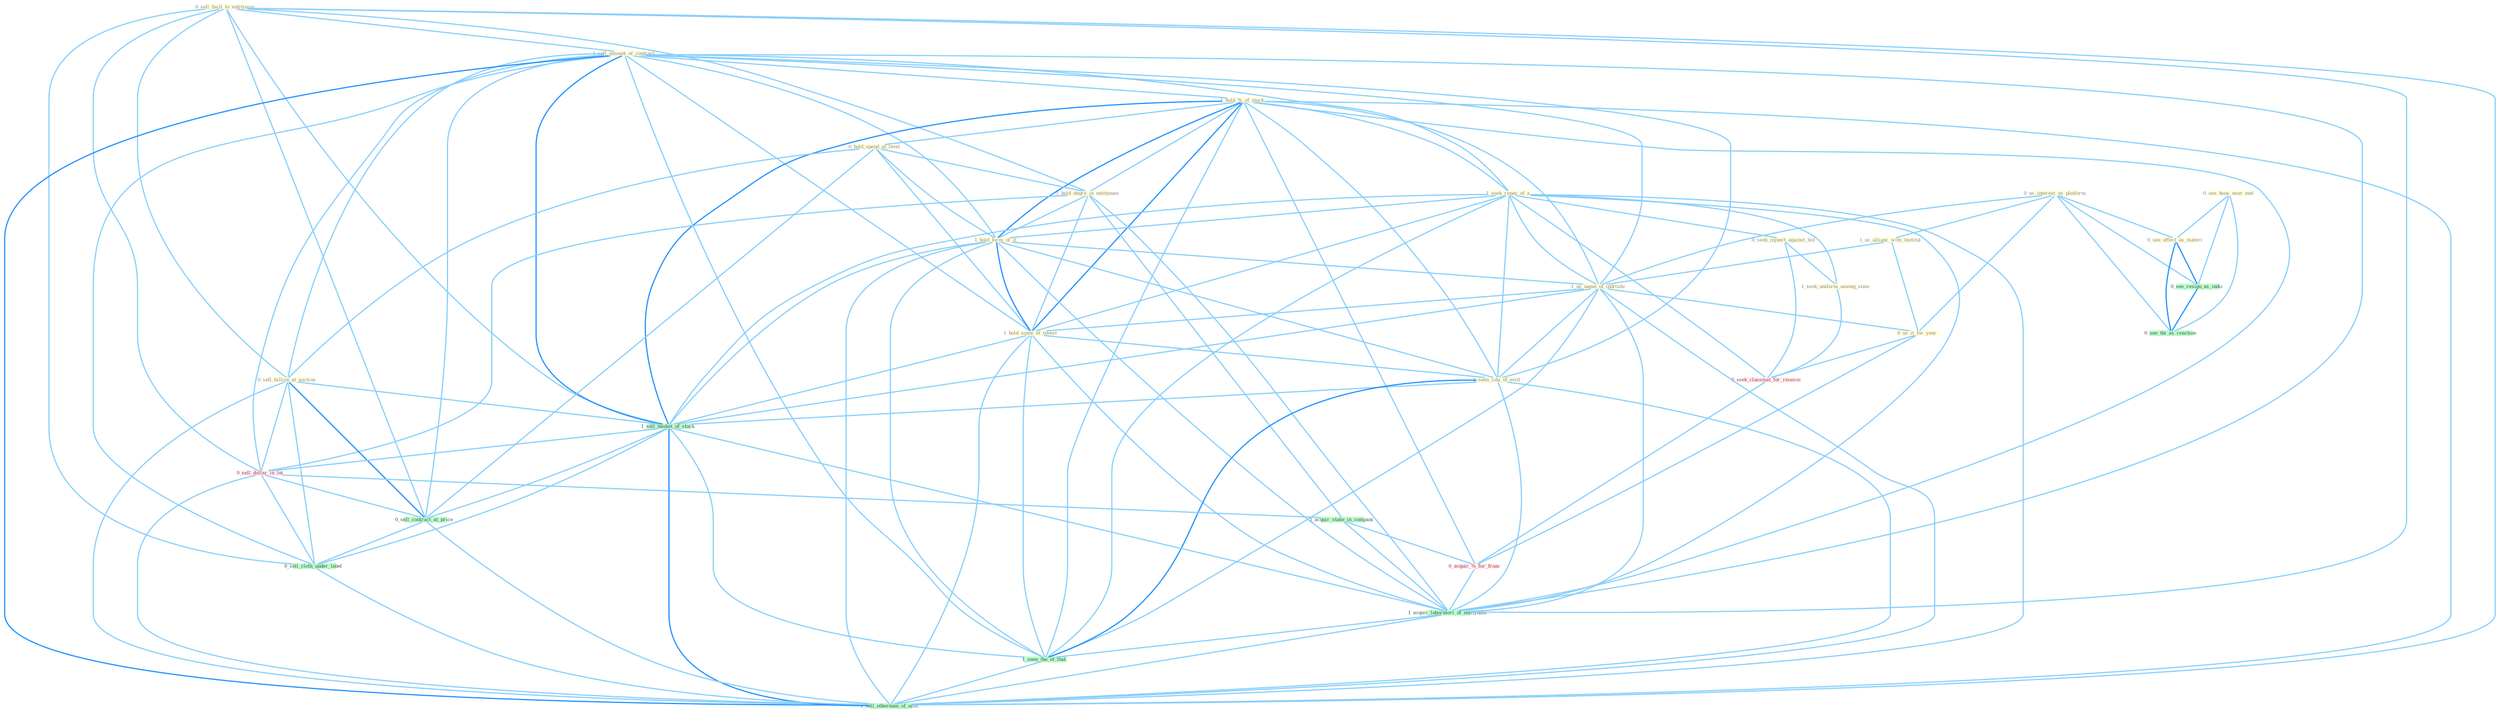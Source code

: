 Graph G{ 
    node
    [shape=polygon,style=filled,width=.5,height=.06,color="#BDFCC9",fixedsize=true,fontsize=4,
    fontcolor="#2f4f4f"];
    {node
    [color="#ffffe0", fontcolor="#8b7d6b"] "0_sell_facil_to_entitynam " "1_sell_amount_of_contract " "1_hold_%_of_stock " "0_see_hous_near_end " "1_seek_repay_of_a " "0_hold_spend_at_level " "0_us_interest_as_platform " "1_us_allianc_with_institut " "1_hold_degre_in_entitynam " "0_seek_injunct_against_bid " "1_hold_form_of_it " "1_seek_uniform_among_state " "0_see_effect_as_materi " "1_us_name_of_individu " "0_us_it_for_year " "1_hold_some_of_invest " "1_seen_iota_of_evid " "0_sell_billion_at_auction "}
{node [color="#fff0f5", fontcolor="#b22222"] "0_seek_classmat_for_reunion " "0_sell_dollar_in_lot " "0_acquir_%_for_franc "}
edge [color="#B0E2FF"];

	"0_sell_facil_to_entitynam " -- "1_sell_amount_of_contract " [w="1", color="#87cefa" ];
	"0_sell_facil_to_entitynam " -- "1_hold_degre_in_entitynam " [w="1", color="#87cefa" ];
	"0_sell_facil_to_entitynam " -- "0_sell_billion_at_auction " [w="1", color="#87cefa" ];
	"0_sell_facil_to_entitynam " -- "1_sell_basket_of_stock " [w="1", color="#87cefa" ];
	"0_sell_facil_to_entitynam " -- "0_sell_dollar_in_lot " [w="1", color="#87cefa" ];
	"0_sell_facil_to_entitynam " -- "0_sell_contract_at_price " [w="1", color="#87cefa" ];
	"0_sell_facil_to_entitynam " -- "1_acquir_laboratori_of_entitynam " [w="1", color="#87cefa" ];
	"0_sell_facil_to_entitynam " -- "0_sell_cloth_under_label " [w="1", color="#87cefa" ];
	"0_sell_facil_to_entitynam " -- "1_sell_othernum_of_offic " [w="1", color="#87cefa" ];
	"1_sell_amount_of_contract " -- "1_hold_%_of_stock " [w="1", color="#87cefa" ];
	"1_sell_amount_of_contract " -- "1_seek_repay_of_a " [w="1", color="#87cefa" ];
	"1_sell_amount_of_contract " -- "1_hold_form_of_it " [w="1", color="#87cefa" ];
	"1_sell_amount_of_contract " -- "1_us_name_of_individu " [w="1", color="#87cefa" ];
	"1_sell_amount_of_contract " -- "1_hold_some_of_invest " [w="1", color="#87cefa" ];
	"1_sell_amount_of_contract " -- "1_seen_iota_of_evid " [w="1", color="#87cefa" ];
	"1_sell_amount_of_contract " -- "0_sell_billion_at_auction " [w="1", color="#87cefa" ];
	"1_sell_amount_of_contract " -- "1_sell_basket_of_stock " [w="2", color="#1e90ff" , len=0.8];
	"1_sell_amount_of_contract " -- "0_sell_dollar_in_lot " [w="1", color="#87cefa" ];
	"1_sell_amount_of_contract " -- "0_sell_contract_at_price " [w="1", color="#87cefa" ];
	"1_sell_amount_of_contract " -- "1_acquir_laboratori_of_entitynam " [w="1", color="#87cefa" ];
	"1_sell_amount_of_contract " -- "0_sell_cloth_under_label " [w="1", color="#87cefa" ];
	"1_sell_amount_of_contract " -- "1_seen_the_of_that " [w="1", color="#87cefa" ];
	"1_sell_amount_of_contract " -- "1_sell_othernum_of_offic " [w="2", color="#1e90ff" , len=0.8];
	"1_hold_%_of_stock " -- "1_seek_repay_of_a " [w="1", color="#87cefa" ];
	"1_hold_%_of_stock " -- "0_hold_spend_at_level " [w="1", color="#87cefa" ];
	"1_hold_%_of_stock " -- "1_hold_degre_in_entitynam " [w="1", color="#87cefa" ];
	"1_hold_%_of_stock " -- "1_hold_form_of_it " [w="2", color="#1e90ff" , len=0.8];
	"1_hold_%_of_stock " -- "1_us_name_of_individu " [w="1", color="#87cefa" ];
	"1_hold_%_of_stock " -- "1_hold_some_of_invest " [w="2", color="#1e90ff" , len=0.8];
	"1_hold_%_of_stock " -- "1_seen_iota_of_evid " [w="1", color="#87cefa" ];
	"1_hold_%_of_stock " -- "1_sell_basket_of_stock " [w="2", color="#1e90ff" , len=0.8];
	"1_hold_%_of_stock " -- "0_acquir_%_for_franc " [w="1", color="#87cefa" ];
	"1_hold_%_of_stock " -- "1_acquir_laboratori_of_entitynam " [w="1", color="#87cefa" ];
	"1_hold_%_of_stock " -- "1_seen_the_of_that " [w="1", color="#87cefa" ];
	"1_hold_%_of_stock " -- "1_sell_othernum_of_offic " [w="1", color="#87cefa" ];
	"0_see_hous_near_end " -- "0_see_effect_as_materi " [w="1", color="#87cefa" ];
	"0_see_hous_near_end " -- "0_see_resign_as_indic " [w="1", color="#87cefa" ];
	"0_see_hous_near_end " -- "0_see_thi_as_reaction " [w="1", color="#87cefa" ];
	"1_seek_repay_of_a " -- "0_seek_injunct_against_bid " [w="1", color="#87cefa" ];
	"1_seek_repay_of_a " -- "1_hold_form_of_it " [w="1", color="#87cefa" ];
	"1_seek_repay_of_a " -- "1_seek_uniform_among_state " [w="1", color="#87cefa" ];
	"1_seek_repay_of_a " -- "1_us_name_of_individu " [w="1", color="#87cefa" ];
	"1_seek_repay_of_a " -- "1_hold_some_of_invest " [w="1", color="#87cefa" ];
	"1_seek_repay_of_a " -- "1_seen_iota_of_evid " [w="1", color="#87cefa" ];
	"1_seek_repay_of_a " -- "0_seek_classmat_for_reunion " [w="1", color="#87cefa" ];
	"1_seek_repay_of_a " -- "1_sell_basket_of_stock " [w="1", color="#87cefa" ];
	"1_seek_repay_of_a " -- "1_acquir_laboratori_of_entitynam " [w="1", color="#87cefa" ];
	"1_seek_repay_of_a " -- "1_seen_the_of_that " [w="1", color="#87cefa" ];
	"1_seek_repay_of_a " -- "1_sell_othernum_of_offic " [w="1", color="#87cefa" ];
	"0_hold_spend_at_level " -- "1_hold_degre_in_entitynam " [w="1", color="#87cefa" ];
	"0_hold_spend_at_level " -- "1_hold_form_of_it " [w="1", color="#87cefa" ];
	"0_hold_spend_at_level " -- "1_hold_some_of_invest " [w="1", color="#87cefa" ];
	"0_hold_spend_at_level " -- "0_sell_billion_at_auction " [w="1", color="#87cefa" ];
	"0_hold_spend_at_level " -- "0_sell_contract_at_price " [w="1", color="#87cefa" ];
	"0_us_interest_as_platform " -- "1_us_allianc_with_institut " [w="1", color="#87cefa" ];
	"0_us_interest_as_platform " -- "0_see_effect_as_materi " [w="1", color="#87cefa" ];
	"0_us_interest_as_platform " -- "1_us_name_of_individu " [w="1", color="#87cefa" ];
	"0_us_interest_as_platform " -- "0_us_it_for_year " [w="1", color="#87cefa" ];
	"0_us_interest_as_platform " -- "0_see_resign_as_indic " [w="1", color="#87cefa" ];
	"0_us_interest_as_platform " -- "0_see_thi_as_reaction " [w="1", color="#87cefa" ];
	"1_us_allianc_with_institut " -- "1_us_name_of_individu " [w="1", color="#87cefa" ];
	"1_us_allianc_with_institut " -- "0_us_it_for_year " [w="1", color="#87cefa" ];
	"1_hold_degre_in_entitynam " -- "1_hold_form_of_it " [w="1", color="#87cefa" ];
	"1_hold_degre_in_entitynam " -- "1_hold_some_of_invest " [w="1", color="#87cefa" ];
	"1_hold_degre_in_entitynam " -- "0_sell_dollar_in_lot " [w="1", color="#87cefa" ];
	"1_hold_degre_in_entitynam " -- "1_acquir_stake_in_compani " [w="1", color="#87cefa" ];
	"1_hold_degre_in_entitynam " -- "1_acquir_laboratori_of_entitynam " [w="1", color="#87cefa" ];
	"0_seek_injunct_against_bid " -- "1_seek_uniform_among_state " [w="1", color="#87cefa" ];
	"0_seek_injunct_against_bid " -- "0_seek_classmat_for_reunion " [w="1", color="#87cefa" ];
	"1_hold_form_of_it " -- "1_us_name_of_individu " [w="1", color="#87cefa" ];
	"1_hold_form_of_it " -- "1_hold_some_of_invest " [w="2", color="#1e90ff" , len=0.8];
	"1_hold_form_of_it " -- "1_seen_iota_of_evid " [w="1", color="#87cefa" ];
	"1_hold_form_of_it " -- "1_sell_basket_of_stock " [w="1", color="#87cefa" ];
	"1_hold_form_of_it " -- "1_acquir_laboratori_of_entitynam " [w="1", color="#87cefa" ];
	"1_hold_form_of_it " -- "1_seen_the_of_that " [w="1", color="#87cefa" ];
	"1_hold_form_of_it " -- "1_sell_othernum_of_offic " [w="1", color="#87cefa" ];
	"1_seek_uniform_among_state " -- "0_seek_classmat_for_reunion " [w="1", color="#87cefa" ];
	"0_see_effect_as_materi " -- "0_see_resign_as_indic " [w="2", color="#1e90ff" , len=0.8];
	"0_see_effect_as_materi " -- "0_see_thi_as_reaction " [w="2", color="#1e90ff" , len=0.8];
	"1_us_name_of_individu " -- "0_us_it_for_year " [w="1", color="#87cefa" ];
	"1_us_name_of_individu " -- "1_hold_some_of_invest " [w="1", color="#87cefa" ];
	"1_us_name_of_individu " -- "1_seen_iota_of_evid " [w="1", color="#87cefa" ];
	"1_us_name_of_individu " -- "1_sell_basket_of_stock " [w="1", color="#87cefa" ];
	"1_us_name_of_individu " -- "1_acquir_laboratori_of_entitynam " [w="1", color="#87cefa" ];
	"1_us_name_of_individu " -- "1_seen_the_of_that " [w="1", color="#87cefa" ];
	"1_us_name_of_individu " -- "1_sell_othernum_of_offic " [w="1", color="#87cefa" ];
	"0_us_it_for_year " -- "0_seek_classmat_for_reunion " [w="1", color="#87cefa" ];
	"0_us_it_for_year " -- "0_acquir_%_for_franc " [w="1", color="#87cefa" ];
	"1_hold_some_of_invest " -- "1_seen_iota_of_evid " [w="1", color="#87cefa" ];
	"1_hold_some_of_invest " -- "1_sell_basket_of_stock " [w="1", color="#87cefa" ];
	"1_hold_some_of_invest " -- "1_acquir_laboratori_of_entitynam " [w="1", color="#87cefa" ];
	"1_hold_some_of_invest " -- "1_seen_the_of_that " [w="1", color="#87cefa" ];
	"1_hold_some_of_invest " -- "1_sell_othernum_of_offic " [w="1", color="#87cefa" ];
	"1_seen_iota_of_evid " -- "1_sell_basket_of_stock " [w="1", color="#87cefa" ];
	"1_seen_iota_of_evid " -- "1_acquir_laboratori_of_entitynam " [w="1", color="#87cefa" ];
	"1_seen_iota_of_evid " -- "1_seen_the_of_that " [w="2", color="#1e90ff" , len=0.8];
	"1_seen_iota_of_evid " -- "1_sell_othernum_of_offic " [w="1", color="#87cefa" ];
	"0_sell_billion_at_auction " -- "1_sell_basket_of_stock " [w="1", color="#87cefa" ];
	"0_sell_billion_at_auction " -- "0_sell_dollar_in_lot " [w="1", color="#87cefa" ];
	"0_sell_billion_at_auction " -- "0_sell_contract_at_price " [w="2", color="#1e90ff" , len=0.8];
	"0_sell_billion_at_auction " -- "0_sell_cloth_under_label " [w="1", color="#87cefa" ];
	"0_sell_billion_at_auction " -- "1_sell_othernum_of_offic " [w="1", color="#87cefa" ];
	"0_seek_classmat_for_reunion " -- "0_acquir_%_for_franc " [w="1", color="#87cefa" ];
	"1_sell_basket_of_stock " -- "0_sell_dollar_in_lot " [w="1", color="#87cefa" ];
	"1_sell_basket_of_stock " -- "0_sell_contract_at_price " [w="1", color="#87cefa" ];
	"1_sell_basket_of_stock " -- "1_acquir_laboratori_of_entitynam " [w="1", color="#87cefa" ];
	"1_sell_basket_of_stock " -- "0_sell_cloth_under_label " [w="1", color="#87cefa" ];
	"1_sell_basket_of_stock " -- "1_seen_the_of_that " [w="1", color="#87cefa" ];
	"1_sell_basket_of_stock " -- "1_sell_othernum_of_offic " [w="2", color="#1e90ff" , len=0.8];
	"0_sell_dollar_in_lot " -- "1_acquir_stake_in_compani " [w="1", color="#87cefa" ];
	"0_sell_dollar_in_lot " -- "0_sell_contract_at_price " [w="1", color="#87cefa" ];
	"0_sell_dollar_in_lot " -- "0_sell_cloth_under_label " [w="1", color="#87cefa" ];
	"0_sell_dollar_in_lot " -- "1_sell_othernum_of_offic " [w="1", color="#87cefa" ];
	"0_see_resign_as_indic " -- "0_see_thi_as_reaction " [w="2", color="#1e90ff" , len=0.8];
	"1_acquir_stake_in_compani " -- "0_acquir_%_for_franc " [w="1", color="#87cefa" ];
	"1_acquir_stake_in_compani " -- "1_acquir_laboratori_of_entitynam " [w="1", color="#87cefa" ];
	"0_acquir_%_for_franc " -- "1_acquir_laboratori_of_entitynam " [w="1", color="#87cefa" ];
	"0_sell_contract_at_price " -- "0_sell_cloth_under_label " [w="1", color="#87cefa" ];
	"0_sell_contract_at_price " -- "1_sell_othernum_of_offic " [w="1", color="#87cefa" ];
	"1_acquir_laboratori_of_entitynam " -- "1_seen_the_of_that " [w="1", color="#87cefa" ];
	"1_acquir_laboratori_of_entitynam " -- "1_sell_othernum_of_offic " [w="1", color="#87cefa" ];
	"0_sell_cloth_under_label " -- "1_sell_othernum_of_offic " [w="1", color="#87cefa" ];
	"1_seen_the_of_that " -- "1_sell_othernum_of_offic " [w="1", color="#87cefa" ];
}